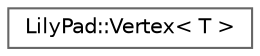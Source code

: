 digraph "Graphical Class Hierarchy"
{
 // LATEX_PDF_SIZE
  bgcolor="transparent";
  edge [fontname=Helvetica,fontsize=10,labelfontname=Helvetica,labelfontsize=10];
  node [fontname=Helvetica,fontsize=10,shape=box,height=0.2,width=0.4];
  rankdir="LR";
  Node0 [id="Node000000",label="LilyPad::Vertex\< T \>",height=0.2,width=0.4,color="grey40", fillcolor="white", style="filled",URL="$structLilyPad_1_1Vertex.html",tooltip=" "];
}
